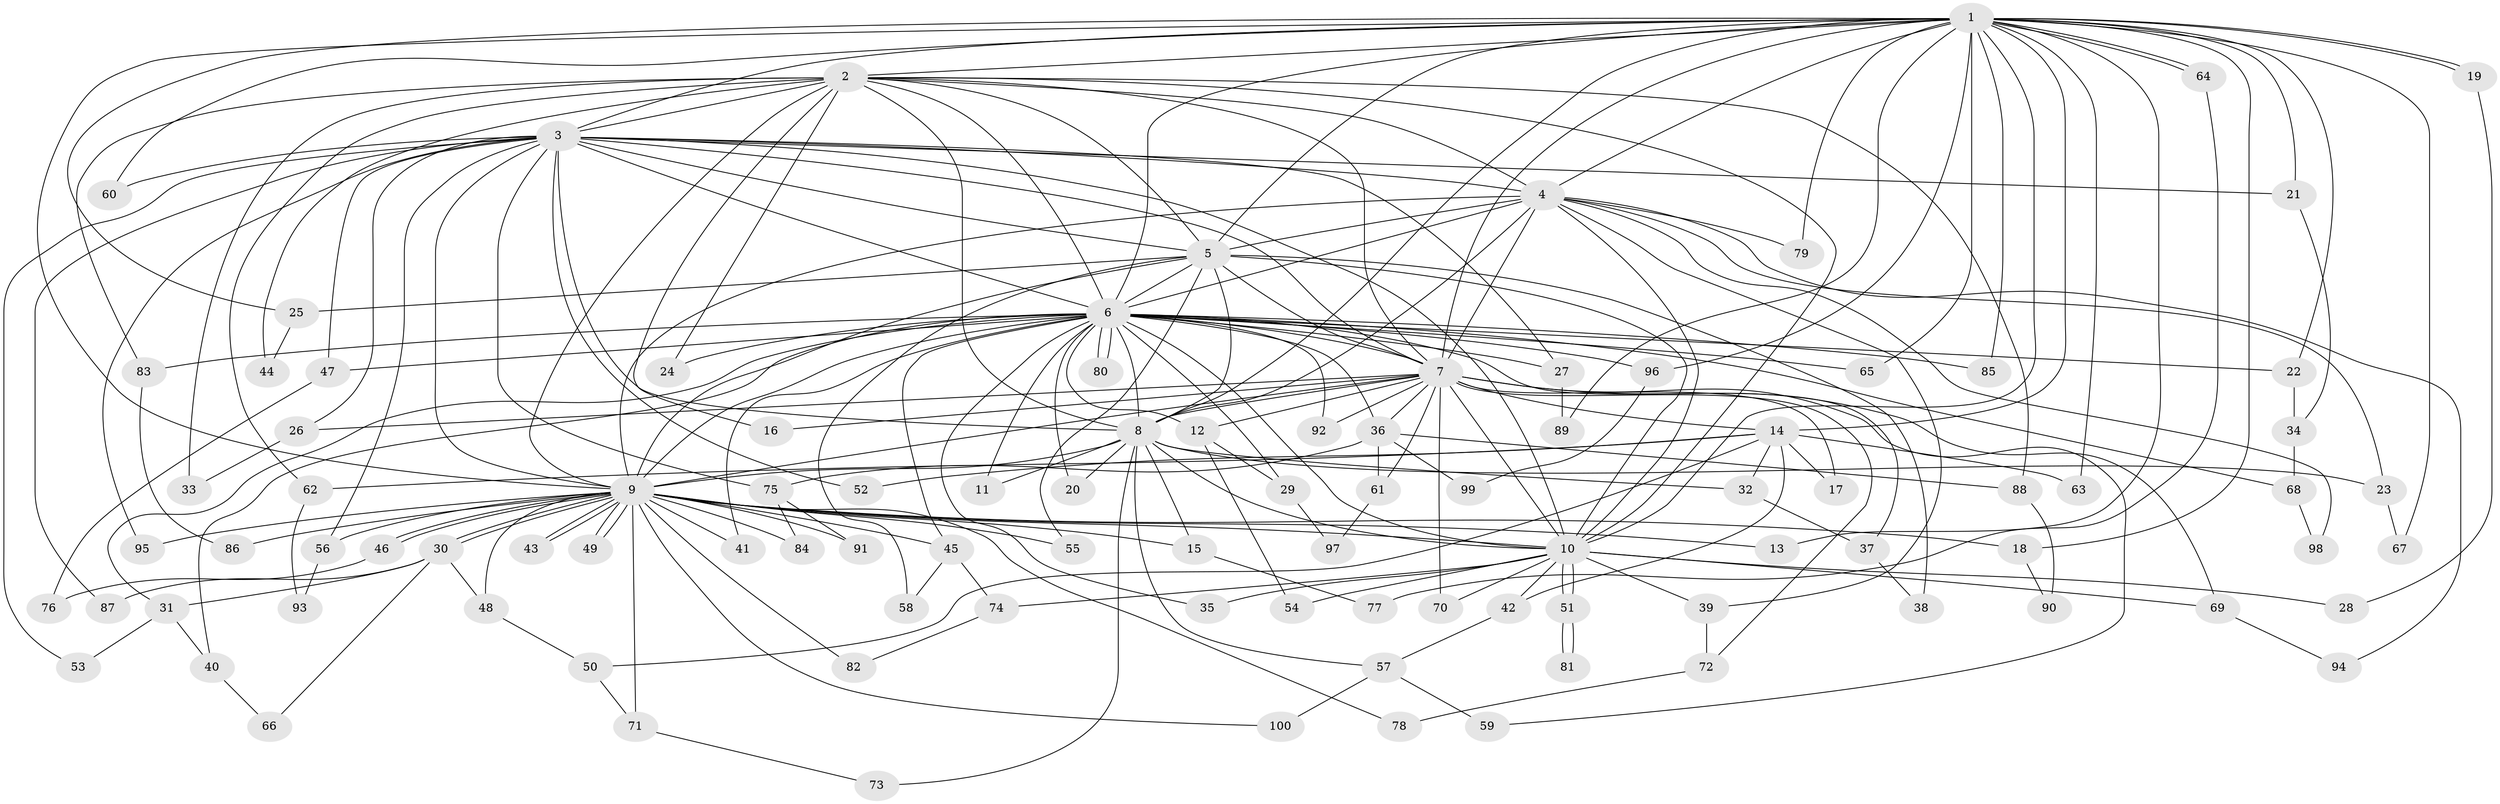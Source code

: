 // Generated by graph-tools (version 1.1) at 2025/38/02/21/25 10:38:52]
// undirected, 100 vertices, 225 edges
graph export_dot {
graph [start="1"]
  node [color=gray90,style=filled];
  1;
  2;
  3;
  4;
  5;
  6;
  7;
  8;
  9;
  10;
  11;
  12;
  13;
  14;
  15;
  16;
  17;
  18;
  19;
  20;
  21;
  22;
  23;
  24;
  25;
  26;
  27;
  28;
  29;
  30;
  31;
  32;
  33;
  34;
  35;
  36;
  37;
  38;
  39;
  40;
  41;
  42;
  43;
  44;
  45;
  46;
  47;
  48;
  49;
  50;
  51;
  52;
  53;
  54;
  55;
  56;
  57;
  58;
  59;
  60;
  61;
  62;
  63;
  64;
  65;
  66;
  67;
  68;
  69;
  70;
  71;
  72;
  73;
  74;
  75;
  76;
  77;
  78;
  79;
  80;
  81;
  82;
  83;
  84;
  85;
  86;
  87;
  88;
  89;
  90;
  91;
  92;
  93;
  94;
  95;
  96;
  97;
  98;
  99;
  100;
  1 -- 2;
  1 -- 3;
  1 -- 4;
  1 -- 5;
  1 -- 6;
  1 -- 7;
  1 -- 8;
  1 -- 9;
  1 -- 10;
  1 -- 13;
  1 -- 14;
  1 -- 18;
  1 -- 19;
  1 -- 19;
  1 -- 21;
  1 -- 22;
  1 -- 25;
  1 -- 60;
  1 -- 63;
  1 -- 64;
  1 -- 64;
  1 -- 65;
  1 -- 67;
  1 -- 79;
  1 -- 85;
  1 -- 89;
  1 -- 96;
  2 -- 3;
  2 -- 4;
  2 -- 5;
  2 -- 6;
  2 -- 7;
  2 -- 8;
  2 -- 9;
  2 -- 10;
  2 -- 16;
  2 -- 24;
  2 -- 33;
  2 -- 44;
  2 -- 62;
  2 -- 83;
  2 -- 88;
  3 -- 4;
  3 -- 5;
  3 -- 6;
  3 -- 7;
  3 -- 8;
  3 -- 9;
  3 -- 10;
  3 -- 21;
  3 -- 26;
  3 -- 27;
  3 -- 47;
  3 -- 52;
  3 -- 53;
  3 -- 56;
  3 -- 60;
  3 -- 75;
  3 -- 87;
  3 -- 95;
  4 -- 5;
  4 -- 6;
  4 -- 7;
  4 -- 8;
  4 -- 9;
  4 -- 10;
  4 -- 23;
  4 -- 39;
  4 -- 79;
  4 -- 94;
  4 -- 98;
  5 -- 6;
  5 -- 7;
  5 -- 8;
  5 -- 9;
  5 -- 10;
  5 -- 25;
  5 -- 38;
  5 -- 55;
  5 -- 58;
  6 -- 7;
  6 -- 8;
  6 -- 9;
  6 -- 10;
  6 -- 11;
  6 -- 12;
  6 -- 20;
  6 -- 22;
  6 -- 24;
  6 -- 27;
  6 -- 29;
  6 -- 31;
  6 -- 35;
  6 -- 36;
  6 -- 37;
  6 -- 40;
  6 -- 41;
  6 -- 45;
  6 -- 47;
  6 -- 65;
  6 -- 68;
  6 -- 80;
  6 -- 80;
  6 -- 83;
  6 -- 85;
  6 -- 92;
  6 -- 96;
  7 -- 8;
  7 -- 9;
  7 -- 10;
  7 -- 12;
  7 -- 14;
  7 -- 16;
  7 -- 17;
  7 -- 26;
  7 -- 36;
  7 -- 59;
  7 -- 61;
  7 -- 69;
  7 -- 70;
  7 -- 72;
  7 -- 92;
  8 -- 9;
  8 -- 10;
  8 -- 11;
  8 -- 15;
  8 -- 20;
  8 -- 23;
  8 -- 32;
  8 -- 57;
  8 -- 73;
  9 -- 10;
  9 -- 13;
  9 -- 15;
  9 -- 18;
  9 -- 30;
  9 -- 30;
  9 -- 41;
  9 -- 43;
  9 -- 43;
  9 -- 45;
  9 -- 46;
  9 -- 46;
  9 -- 48;
  9 -- 49;
  9 -- 49;
  9 -- 55;
  9 -- 56;
  9 -- 71;
  9 -- 78;
  9 -- 82;
  9 -- 84;
  9 -- 86;
  9 -- 91;
  9 -- 95;
  9 -- 100;
  10 -- 28;
  10 -- 35;
  10 -- 39;
  10 -- 42;
  10 -- 51;
  10 -- 51;
  10 -- 54;
  10 -- 69;
  10 -- 70;
  10 -- 74;
  12 -- 29;
  12 -- 54;
  14 -- 17;
  14 -- 32;
  14 -- 42;
  14 -- 50;
  14 -- 52;
  14 -- 62;
  14 -- 63;
  15 -- 77;
  18 -- 90;
  19 -- 28;
  21 -- 34;
  22 -- 34;
  23 -- 67;
  25 -- 44;
  26 -- 33;
  27 -- 89;
  29 -- 97;
  30 -- 31;
  30 -- 48;
  30 -- 66;
  30 -- 87;
  31 -- 40;
  31 -- 53;
  32 -- 37;
  34 -- 68;
  36 -- 61;
  36 -- 75;
  36 -- 88;
  36 -- 99;
  37 -- 38;
  39 -- 72;
  40 -- 66;
  42 -- 57;
  45 -- 58;
  45 -- 74;
  46 -- 76;
  47 -- 76;
  48 -- 50;
  50 -- 71;
  51 -- 81;
  51 -- 81;
  56 -- 93;
  57 -- 59;
  57 -- 100;
  61 -- 97;
  62 -- 93;
  64 -- 77;
  68 -- 98;
  69 -- 94;
  71 -- 73;
  72 -- 78;
  74 -- 82;
  75 -- 84;
  75 -- 91;
  83 -- 86;
  88 -- 90;
  96 -- 99;
}
